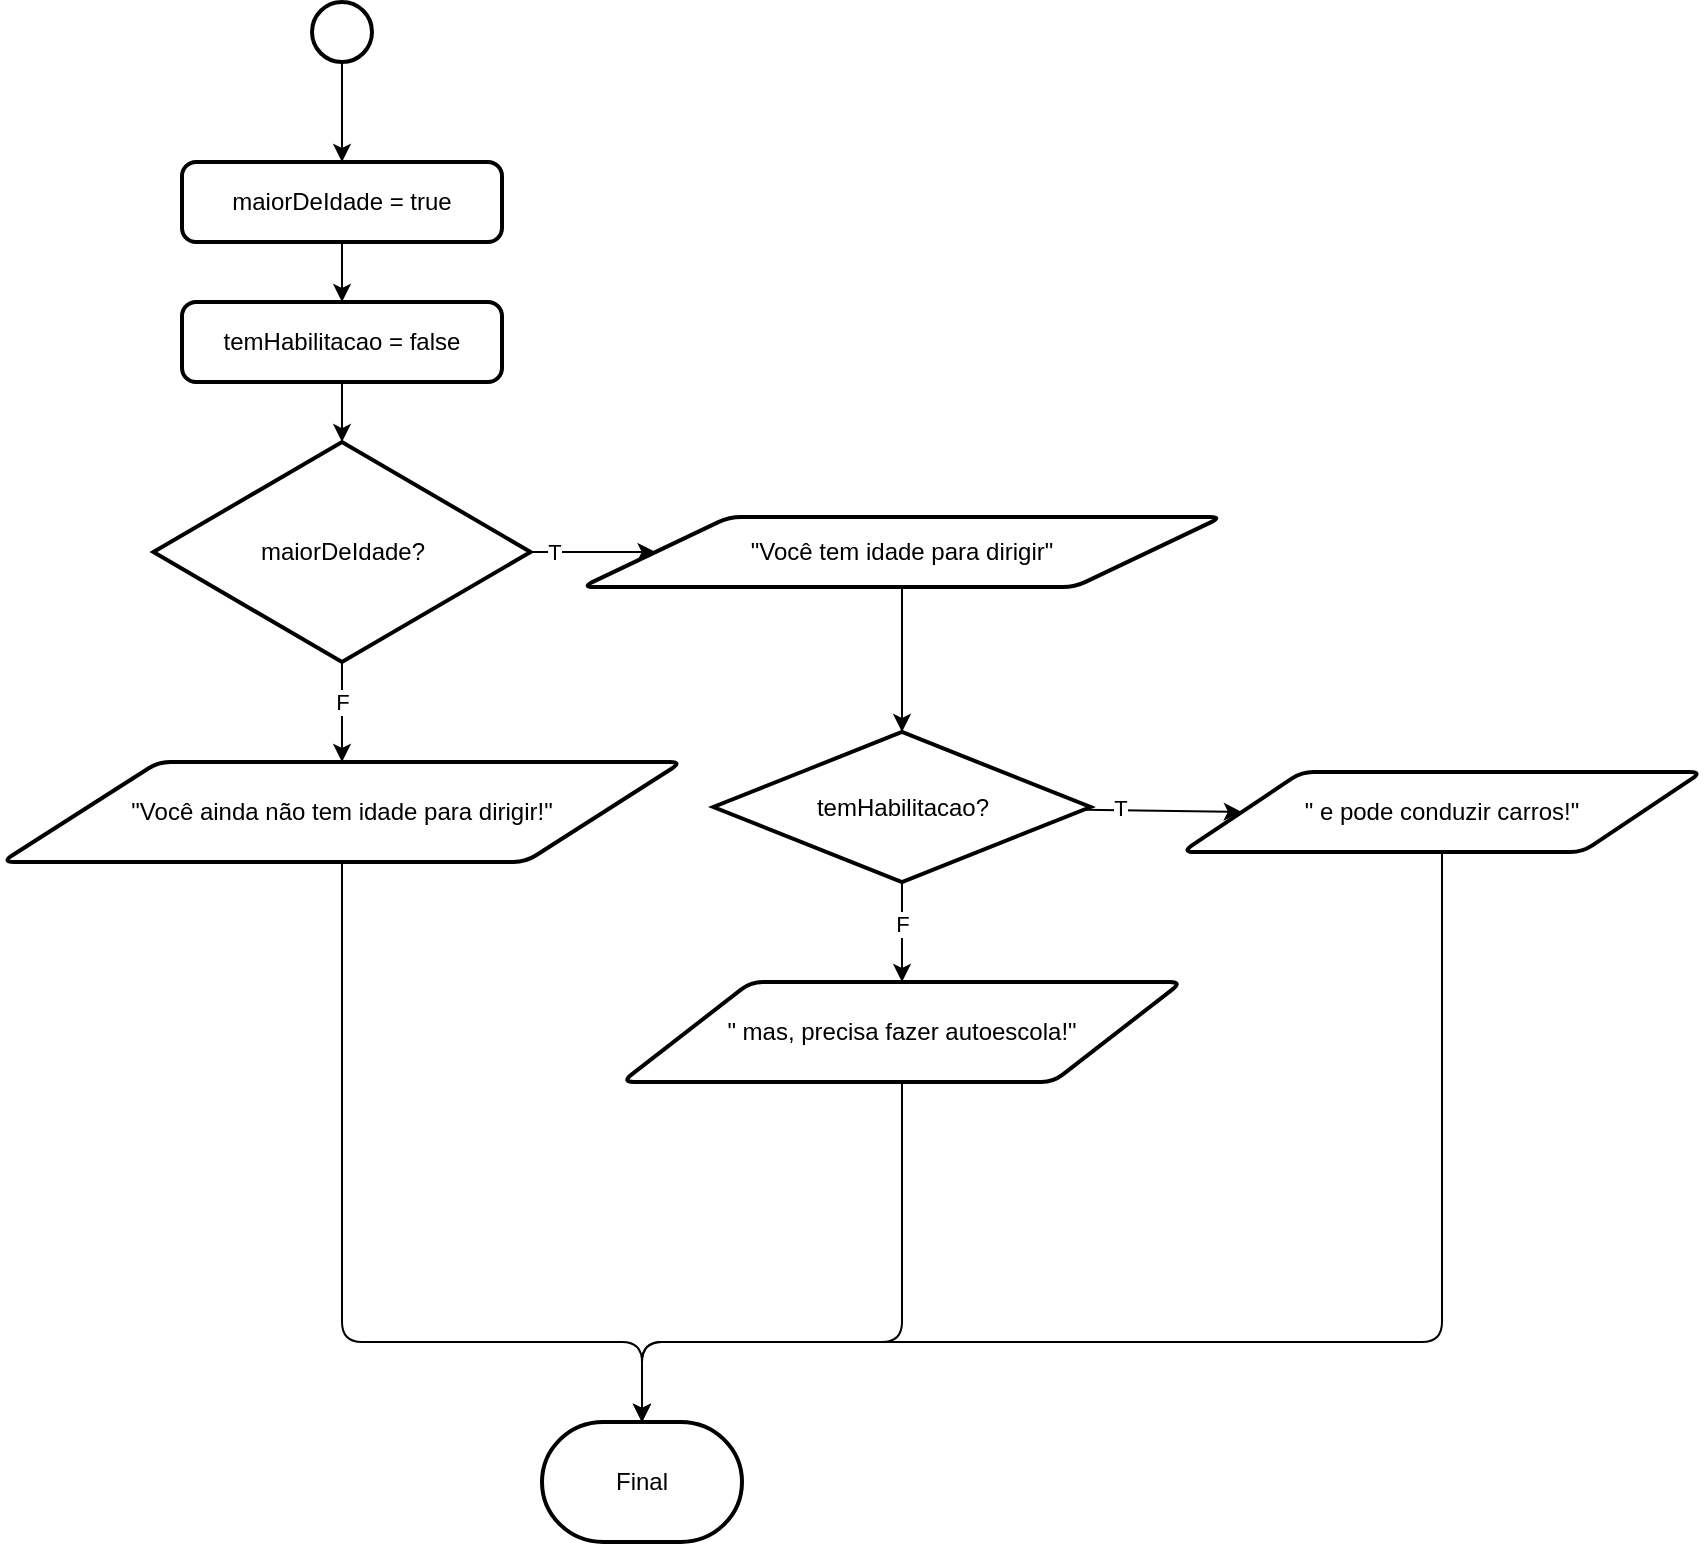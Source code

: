 <mxfile>
    <diagram id="LiGlUUHU8GWA1ie0WpT-" name="Página-1">
        <mxGraphModel dx="536" dy="234" grid="1" gridSize="10" guides="1" tooltips="1" connect="1" arrows="1" fold="1" page="1" pageScale="1" pageWidth="900" pageHeight="1600" math="0" shadow="0">
            <root>
                <mxCell id="0"/>
                <mxCell id="1" parent="0"/>
                <mxCell id="2" value="maiorDeIdade = true" style="rounded=1;whiteSpace=wrap;html=1;absoluteArcSize=1;arcSize=14;strokeWidth=2;" vertex="1" parent="1">
                    <mxGeometry x="130" y="160" width="160" height="40" as="geometry"/>
                </mxCell>
                <mxCell id="15" value="" style="edgeStyle=none;html=1;" edge="1" parent="1" source="3" target="14">
                    <mxGeometry relative="1" as="geometry"/>
                </mxCell>
                <mxCell id="3" value="temHabilitacao = false" style="rounded=1;whiteSpace=wrap;html=1;absoluteArcSize=1;arcSize=14;strokeWidth=2;" vertex="1" parent="1">
                    <mxGeometry x="130" y="230" width="160" height="40" as="geometry"/>
                </mxCell>
                <mxCell id="4" value="" style="strokeWidth=2;html=1;shape=mxgraph.flowchart.start_2;whiteSpace=wrap;" vertex="1" parent="1">
                    <mxGeometry x="195" y="80" width="30" height="30" as="geometry"/>
                </mxCell>
                <mxCell id="6" value="" style="endArrow=classic;html=1;exitX=0.5;exitY=1;exitDx=0;exitDy=0;exitPerimeter=0;" edge="1" parent="1" source="4" target="2">
                    <mxGeometry width="50" height="50" relative="1" as="geometry">
                        <mxPoint x="210" y="130" as="sourcePoint"/>
                        <mxPoint x="260" y="80" as="targetPoint"/>
                    </mxGeometry>
                </mxCell>
                <mxCell id="8" value="" style="endArrow=classic;html=1;exitX=0.5;exitY=1;exitDx=0;exitDy=0;" edge="1" parent="1" source="2" target="3">
                    <mxGeometry width="50" height="50" relative="1" as="geometry">
                        <mxPoint x="210" y="130" as="sourcePoint"/>
                        <mxPoint x="260" y="80" as="targetPoint"/>
                    </mxGeometry>
                </mxCell>
                <mxCell id="17" value="" style="edgeStyle=none;html=1;entryX=0;entryY=0.5;entryDx=0;entryDy=0;" edge="1" parent="1" source="14" target="23">
                    <mxGeometry relative="1" as="geometry">
                        <mxPoint x="381.5" y="355" as="targetPoint"/>
                    </mxGeometry>
                </mxCell>
                <mxCell id="18" value="T" style="edgeLabel;html=1;align=center;verticalAlign=middle;resizable=0;points=[];" vertex="1" connectable="0" parent="17">
                    <mxGeometry x="-0.363" y="2" relative="1" as="geometry">
                        <mxPoint x="-9" y="2" as="offset"/>
                    </mxGeometry>
                </mxCell>
                <mxCell id="22" value="" style="edgeStyle=none;html=1;" edge="1" parent="1" source="14" target="21">
                    <mxGeometry relative="1" as="geometry"/>
                </mxCell>
                <mxCell id="25" value="F" style="edgeLabel;html=1;align=center;verticalAlign=middle;resizable=0;points=[];" vertex="1" connectable="0" parent="22">
                    <mxGeometry x="0.064" relative="1" as="geometry">
                        <mxPoint y="-7" as="offset"/>
                    </mxGeometry>
                </mxCell>
                <mxCell id="14" value="maiorDeIdade?" style="rhombus;whiteSpace=wrap;html=1;rounded=1;arcSize=0;strokeWidth=2;" vertex="1" parent="1">
                    <mxGeometry x="115.71" y="300" width="188.57" height="110" as="geometry"/>
                </mxCell>
                <mxCell id="21" value="&quot;Você ainda não tem idade para dirigir!&quot;" style="shape=parallelogram;html=1;strokeWidth=2;perimeter=parallelogramPerimeter;whiteSpace=wrap;rounded=1;arcSize=12;size=0.23;" vertex="1" parent="1">
                    <mxGeometry x="40" y="460" width="340" height="50" as="geometry"/>
                </mxCell>
                <mxCell id="27" style="edgeStyle=none;html=1;entryX=0.5;entryY=0;entryDx=0;entryDy=0;" edge="1" parent="1" source="23" target="26">
                    <mxGeometry relative="1" as="geometry"/>
                </mxCell>
                <mxCell id="23" value="&quot;Você tem idade para dirigir&quot;" style="shape=parallelogram;html=1;strokeWidth=2;perimeter=parallelogramPerimeter;whiteSpace=wrap;rounded=1;arcSize=12;size=0.23;" vertex="1" parent="1">
                    <mxGeometry x="330" y="337.5" width="320" height="35" as="geometry"/>
                </mxCell>
                <mxCell id="33" style="edgeStyle=none;html=1;entryX=0;entryY=0.5;entryDx=0;entryDy=0;" edge="1" parent="1" source="26" target="32">
                    <mxGeometry relative="1" as="geometry"/>
                </mxCell>
                <mxCell id="35" value="T" style="edgeLabel;html=1;align=center;verticalAlign=middle;resizable=0;points=[];" vertex="1" connectable="0" parent="33">
                    <mxGeometry x="-0.704" y="3" relative="1" as="geometry">
                        <mxPoint x="6" y="2" as="offset"/>
                    </mxGeometry>
                </mxCell>
                <mxCell id="34" style="edgeStyle=none;html=1;entryX=0.5;entryY=0;entryDx=0;entryDy=0;" edge="1" parent="1" source="26" target="31">
                    <mxGeometry relative="1" as="geometry"/>
                </mxCell>
                <mxCell id="36" value="F" style="edgeLabel;html=1;align=center;verticalAlign=middle;resizable=0;points=[];" vertex="1" connectable="0" parent="34">
                    <mxGeometry x="-0.629" relative="1" as="geometry">
                        <mxPoint y="11" as="offset"/>
                    </mxGeometry>
                </mxCell>
                <mxCell id="26" value="temHabilitacao?" style="rhombus;whiteSpace=wrap;html=1;rounded=1;arcSize=0;strokeWidth=2;" vertex="1" parent="1">
                    <mxGeometry x="395.71" y="445" width="188.57" height="75" as="geometry"/>
                </mxCell>
                <mxCell id="28" value="Final" style="strokeWidth=2;html=1;shape=mxgraph.flowchart.terminator;whiteSpace=wrap;" vertex="1" parent="1">
                    <mxGeometry x="310" y="790" width="100" height="60" as="geometry"/>
                </mxCell>
                <mxCell id="30" style="edgeStyle=none;html=1;" edge="1" parent="1" source="21" target="28">
                    <mxGeometry relative="1" as="geometry">
                        <mxPoint x="203.333" y="540" as="sourcePoint"/>
                        <mxPoint x="360" y="710" as="targetPoint"/>
                        <Array as="points">
                            <mxPoint x="210" y="750"/>
                            <mxPoint x="360" y="750"/>
                        </Array>
                    </mxGeometry>
                </mxCell>
                <mxCell id="37" style="edgeStyle=none;html=1;entryX=0.5;entryY=0;entryDx=0;entryDy=0;entryPerimeter=0;" edge="1" parent="1" source="31" target="28">
                    <mxGeometry relative="1" as="geometry">
                        <Array as="points">
                            <mxPoint x="490" y="750"/>
                            <mxPoint x="360" y="750"/>
                        </Array>
                    </mxGeometry>
                </mxCell>
                <mxCell id="31" value="&quot; mas, precisa fazer autoescola!&quot;" style="shape=parallelogram;html=1;strokeWidth=2;perimeter=parallelogramPerimeter;whiteSpace=wrap;rounded=1;arcSize=12;size=0.23;" vertex="1" parent="1">
                    <mxGeometry x="350" y="570" width="280" height="50" as="geometry"/>
                </mxCell>
                <mxCell id="38" style="edgeStyle=none;html=1;entryX=0.5;entryY=0;entryDx=0;entryDy=0;entryPerimeter=0;" edge="1" parent="1" source="32" target="28">
                    <mxGeometry relative="1" as="geometry">
                        <Array as="points">
                            <mxPoint x="760" y="750"/>
                            <mxPoint x="360" y="750"/>
                        </Array>
                    </mxGeometry>
                </mxCell>
                <mxCell id="32" value="&quot; e pode conduzir carros!&quot;" style="shape=parallelogram;html=1;strokeWidth=2;perimeter=parallelogramPerimeter;whiteSpace=wrap;rounded=1;arcSize=12;size=0.23;" vertex="1" parent="1">
                    <mxGeometry x="630" y="465" width="260" height="40" as="geometry"/>
                </mxCell>
            </root>
        </mxGraphModel>
    </diagram>
</mxfile>